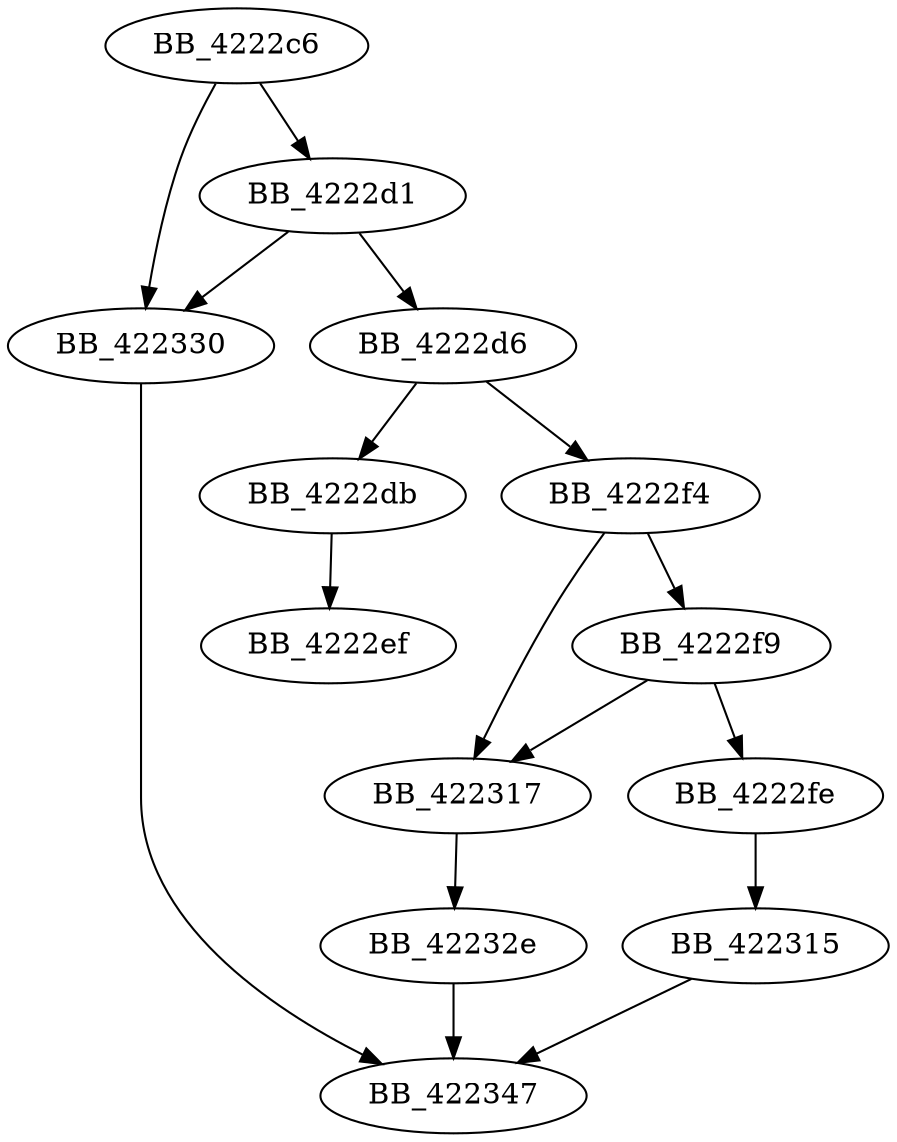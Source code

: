 DiGraph __cfltcvt_l{
BB_4222c6->BB_4222d1
BB_4222c6->BB_422330
BB_4222d1->BB_4222d6
BB_4222d1->BB_422330
BB_4222d6->BB_4222db
BB_4222d6->BB_4222f4
BB_4222db->BB_4222ef
BB_4222f4->BB_4222f9
BB_4222f4->BB_422317
BB_4222f9->BB_4222fe
BB_4222f9->BB_422317
BB_4222fe->BB_422315
BB_422315->BB_422347
BB_422317->BB_42232e
BB_42232e->BB_422347
BB_422330->BB_422347
}
